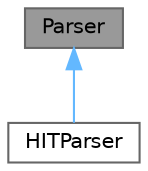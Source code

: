 digraph "Parser"
{
 // LATEX_PDF_SIZE
  bgcolor="transparent";
  edge [fontname=Helvetica,fontsize=10,labelfontname=Helvetica,labelfontsize=10];
  node [fontname=Helvetica,fontsize=10,shape=box,height=0.2,width=0.4];
  Node1 [id="Node000001",label="Parser",height=0.2,width=0.4,color="gray40", fillcolor="grey60", style="filled", fontcolor="black",tooltip="A parser is responsible for parsing an input file into a collection of options which can be used by t..."];
  Node1 -> Node2 [id="edge1_Node000001_Node000002",dir="back",color="steelblue1",style="solid",tooltip=" "];
  Node2 [id="Node000002",label="HITParser",height=0.2,width=0.4,color="gray40", fillcolor="white", style="filled",URL="$classneml2_1_1HITParser.html",tooltip="A parser is responsible for parsing an input file into a collection of options which can be used by t..."];
}
